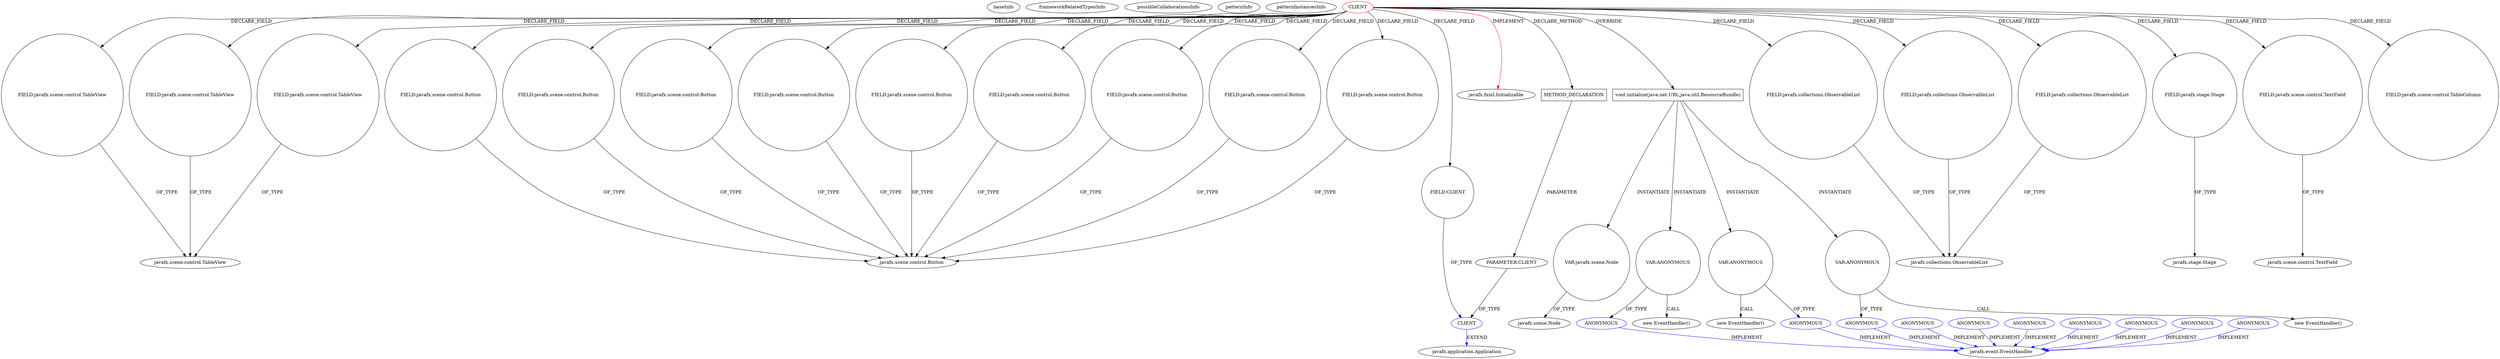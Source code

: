 digraph {
baseInfo[graphId=528,category="pattern",isAnonymous=false,possibleRelation=true]
frameworkRelatedTypesInfo[0="javafx.fxml.Initializable"]
possibleCollaborationsInfo[0="528~PARAMETER_TYPE_DECLARATION-CLIENT_METHOD_DECLARATION-FIELD_TYPE_DECLARATION-~javafx.fxml.Initializable ~javafx.application.Application ~false~false",1="528~INSTANTIATION-OVERRIDING_METHOD_DECLARATION-~javafx.fxml.Initializable ~javafx.event.EventHandler ~false~true",2="528~INSTANTIATION-OVERRIDING_METHOD_DECLARATION-~javafx.fxml.Initializable ~javafx.event.EventHandler ~false~true",3="528~INSTANTIATION-OVERRIDING_METHOD_DECLARATION-~javafx.fxml.Initializable ~javafx.event.EventHandler ~false~true"]
patternInfo[frequency=2.0,patternRootClient=0]
patternInstancesInfo[0="diogocs1-FPessoais~/diogocs1-FPessoais/FPessoais-master/FinancasPessoais/src/app/controllers/HomeController.java~HomeController~2490",1="bianconejo-CEFX~/bianconejo-CEFX/CEFX-master/src/cefx/CEPrincipalController.java~CEPrincipalController~2114"]
44[label="javafx.scene.control.TableView",vertexType="FRAMEWORK_CLASS_TYPE",isFrameworkType=false]
43[label="FIELD:javafx.scene.control.TableView",vertexType="FIELD_DECLARATION",isFrameworkType=false,shape=circle]
47[label="FIELD:javafx.scene.control.TableView",vertexType="FIELD_DECLARATION",isFrameworkType=false,shape=circle]
45[label="FIELD:javafx.scene.control.TableView",vertexType="FIELD_DECLARATION",isFrameworkType=false,shape=circle]
0[label="CLIENT",vertexType="ROOT_CLIENT_CLASS_DECLARATION",isFrameworkType=false,color=red]
11[label="FIELD:javafx.scene.control.Button",vertexType="FIELD_DECLARATION",isFrameworkType=false,shape=circle]
25[label="FIELD:javafx.scene.control.Button",vertexType="FIELD_DECLARATION",isFrameworkType=false,shape=circle]
23[label="FIELD:javafx.scene.control.Button",vertexType="FIELD_DECLARATION",isFrameworkType=false,shape=circle]
21[label="FIELD:javafx.scene.control.Button",vertexType="FIELD_DECLARATION",isFrameworkType=false,shape=circle]
19[label="FIELD:javafx.scene.control.Button",vertexType="FIELD_DECLARATION",isFrameworkType=false,shape=circle]
15[label="FIELD:javafx.scene.control.Button",vertexType="FIELD_DECLARATION",isFrameworkType=false,shape=circle]
17[label="FIELD:javafx.scene.control.Button",vertexType="FIELD_DECLARATION",isFrameworkType=false,shape=circle]
9[label="FIELD:javafx.scene.control.Button",vertexType="FIELD_DECLARATION",isFrameworkType=false,shape=circle]
13[label="FIELD:javafx.scene.control.Button",vertexType="FIELD_DECLARATION",isFrameworkType=false,shape=circle]
6[label="FIELD:CLIENT",vertexType="FIELD_DECLARATION",isFrameworkType=false,shape=circle]
1[label="javafx.fxml.Initializable",vertexType="FRAMEWORK_INTERFACE_TYPE",isFrameworkType=false]
61[label="void initialize(java.net.URL,java.util.ResourceBundle)",vertexType="OVERRIDING_METHOD_DECLARATION",isFrameworkType=false,shape=box]
27[label="FIELD:javafx.collections.ObservableList",vertexType="FIELD_DECLARATION",isFrameworkType=false,shape=circle]
5[label="javafx.collections.ObservableList",vertexType="FRAMEWORK_INTERFACE_TYPE",isFrameworkType=false]
59[label="FIELD:javafx.collections.ObservableList",vertexType="FIELD_DECLARATION",isFrameworkType=false,shape=circle]
57[label="FIELD:javafx.collections.ObservableList",vertexType="FIELD_DECLARATION",isFrameworkType=false,shape=circle]
41[label="FIELD:javafx.stage.Stage",vertexType="FIELD_DECLARATION",isFrameworkType=false,shape=circle]
10[label="javafx.scene.control.Button",vertexType="FRAMEWORK_CLASS_TYPE",isFrameworkType=false]
51[label="FIELD:javafx.scene.control.TextField",vertexType="FIELD_DECLARATION",isFrameworkType=false,shape=circle]
7[label="CLIENT",vertexType="REFERENCE_CLIENT_CLASS_DECLARATION",isFrameworkType=false,color=blue]
383[label="PARAMETER:CLIENT",vertexType="PARAMETER_DECLARATION",isFrameworkType=false]
85[label="VAR:javafx.scene.Node",vertexType="VARIABLE_EXPRESION",isFrameworkType=false,shape=circle]
64[label="javafx.scene.Node",vertexType="FRAMEWORK_CLASS_TYPE",isFrameworkType=false]
89[label="VAR:ANONYMOUS",vertexType="VARIABLE_EXPRESION",isFrameworkType=false,shape=circle]
90[label="ANONYMOUS",vertexType="REFERENCE_ANONYMOUS_DECLARATION",isFrameworkType=false,color=blue]
88[label="new EventHandler()",vertexType="CONSTRUCTOR_CALL",isFrameworkType=false]
68[label="javafx.event.EventHandler",vertexType="FRAMEWORK_INTERFACE_TYPE",isFrameworkType=false]
943[label="ANONYMOUS",vertexType="REFERENCE_ANONYMOUS_DECLARATION",isFrameworkType=false,color=blue]
79[label="ANONYMOUS",vertexType="REFERENCE_ANONYMOUS_DECLARATION",isFrameworkType=false,color=blue]
1646[label="ANONYMOUS",vertexType="REFERENCE_ANONYMOUS_DECLARATION",isFrameworkType=false,color=blue]
1464[label="ANONYMOUS",vertexType="REFERENCE_ANONYMOUS_DECLARATION",isFrameworkType=false,color=blue]
472[label="ANONYMOUS",vertexType="REFERENCE_ANONYMOUS_DECLARATION",isFrameworkType=false,color=blue]
586[label="ANONYMOUS",vertexType="REFERENCE_ANONYMOUS_DECLARATION",isFrameworkType=false,color=blue]
67[label="ANONYMOUS",vertexType="REFERENCE_ANONYMOUS_DECLARATION",isFrameworkType=false,color=blue]
875[label="ANONYMOUS",vertexType="REFERENCE_ANONYMOUS_DECLARATION",isFrameworkType=false,color=blue]
1011[label="ANONYMOUS",vertexType="REFERENCE_ANONYMOUS_DECLARATION",isFrameworkType=false,color=blue]
66[label="VAR:ANONYMOUS",vertexType="VARIABLE_EXPRESION",isFrameworkType=false,shape=circle]
65[label="new EventHandler()",vertexType="CONSTRUCTOR_CALL",isFrameworkType=false]
78[label="VAR:ANONYMOUS",vertexType="VARIABLE_EXPRESION",isFrameworkType=false,shape=circle]
77[label="new EventHandler()",vertexType="CONSTRUCTOR_CALL",isFrameworkType=false]
42[label="javafx.stage.Stage",vertexType="FRAMEWORK_CLASS_TYPE",isFrameworkType=false]
8[label="javafx.application.Application",vertexType="FRAMEWORK_CLASS_TYPE",isFrameworkType=false]
52[label="javafx.scene.control.TextField",vertexType="FRAMEWORK_CLASS_TYPE",isFrameworkType=false]
382[label="METHOD_DECLARATION",vertexType="CLIENT_METHOD_DECLARATION",isFrameworkType=false,shape=box]
29[label="FIELD:javafx.scene.control.TableColumn",vertexType="FIELD_DECLARATION",isFrameworkType=false,shape=circle]
1011->68[label="IMPLEMENT",color=blue]
0->1[label="IMPLEMENT",color=red]
943->68[label="IMPLEMENT",color=blue]
382->383[label="PARAMETER"]
0->15[label="DECLARE_FIELD"]
7->8[label="EXTEND",color=blue]
0->27[label="DECLARE_FIELD"]
11->10[label="OF_TYPE"]
89->90[label="OF_TYPE"]
59->5[label="OF_TYPE"]
0->51[label="DECLARE_FIELD"]
875->68[label="IMPLEMENT",color=blue]
66->65[label="CALL"]
0->11[label="DECLARE_FIELD"]
61->66[label="INSTANTIATE"]
0->43[label="DECLARE_FIELD"]
15->10[label="OF_TYPE"]
78->79[label="OF_TYPE"]
0->41[label="DECLARE_FIELD"]
0->13[label="DECLARE_FIELD"]
0->47[label="DECLARE_FIELD"]
85->64[label="OF_TYPE"]
0->6[label="DECLARE_FIELD"]
1646->68[label="IMPLEMENT",color=blue]
19->10[label="OF_TYPE"]
61->85[label="INSTANTIATE"]
6->7[label="OF_TYPE"]
79->68[label="IMPLEMENT",color=blue]
472->68[label="IMPLEMENT",color=blue]
21->10[label="OF_TYPE"]
67->68[label="IMPLEMENT",color=blue]
47->44[label="OF_TYPE"]
0->19[label="DECLARE_FIELD"]
0->25[label="DECLARE_FIELD"]
586->68[label="IMPLEMENT",color=blue]
27->5[label="OF_TYPE"]
1464->68[label="IMPLEMENT",color=blue]
383->7[label="OF_TYPE"]
51->52[label="OF_TYPE"]
89->88[label="CALL"]
41->42[label="OF_TYPE"]
0->45[label="DECLARE_FIELD"]
25->10[label="OF_TYPE"]
13->10[label="OF_TYPE"]
0->29[label="DECLARE_FIELD"]
9->10[label="OF_TYPE"]
57->5[label="OF_TYPE"]
45->44[label="OF_TYPE"]
0->57[label="DECLARE_FIELD"]
61->78[label="INSTANTIATE"]
61->89[label="INSTANTIATE"]
78->77[label="CALL"]
17->10[label="OF_TYPE"]
90->68[label="IMPLEMENT",color=blue]
0->61[label="OVERRIDE"]
23->10[label="OF_TYPE"]
0->17[label="DECLARE_FIELD"]
0->59[label="DECLARE_FIELD"]
43->44[label="OF_TYPE"]
0->23[label="DECLARE_FIELD"]
0->9[label="DECLARE_FIELD"]
66->67[label="OF_TYPE"]
0->21[label="DECLARE_FIELD"]
0->382[label="DECLARE_METHOD"]
}
